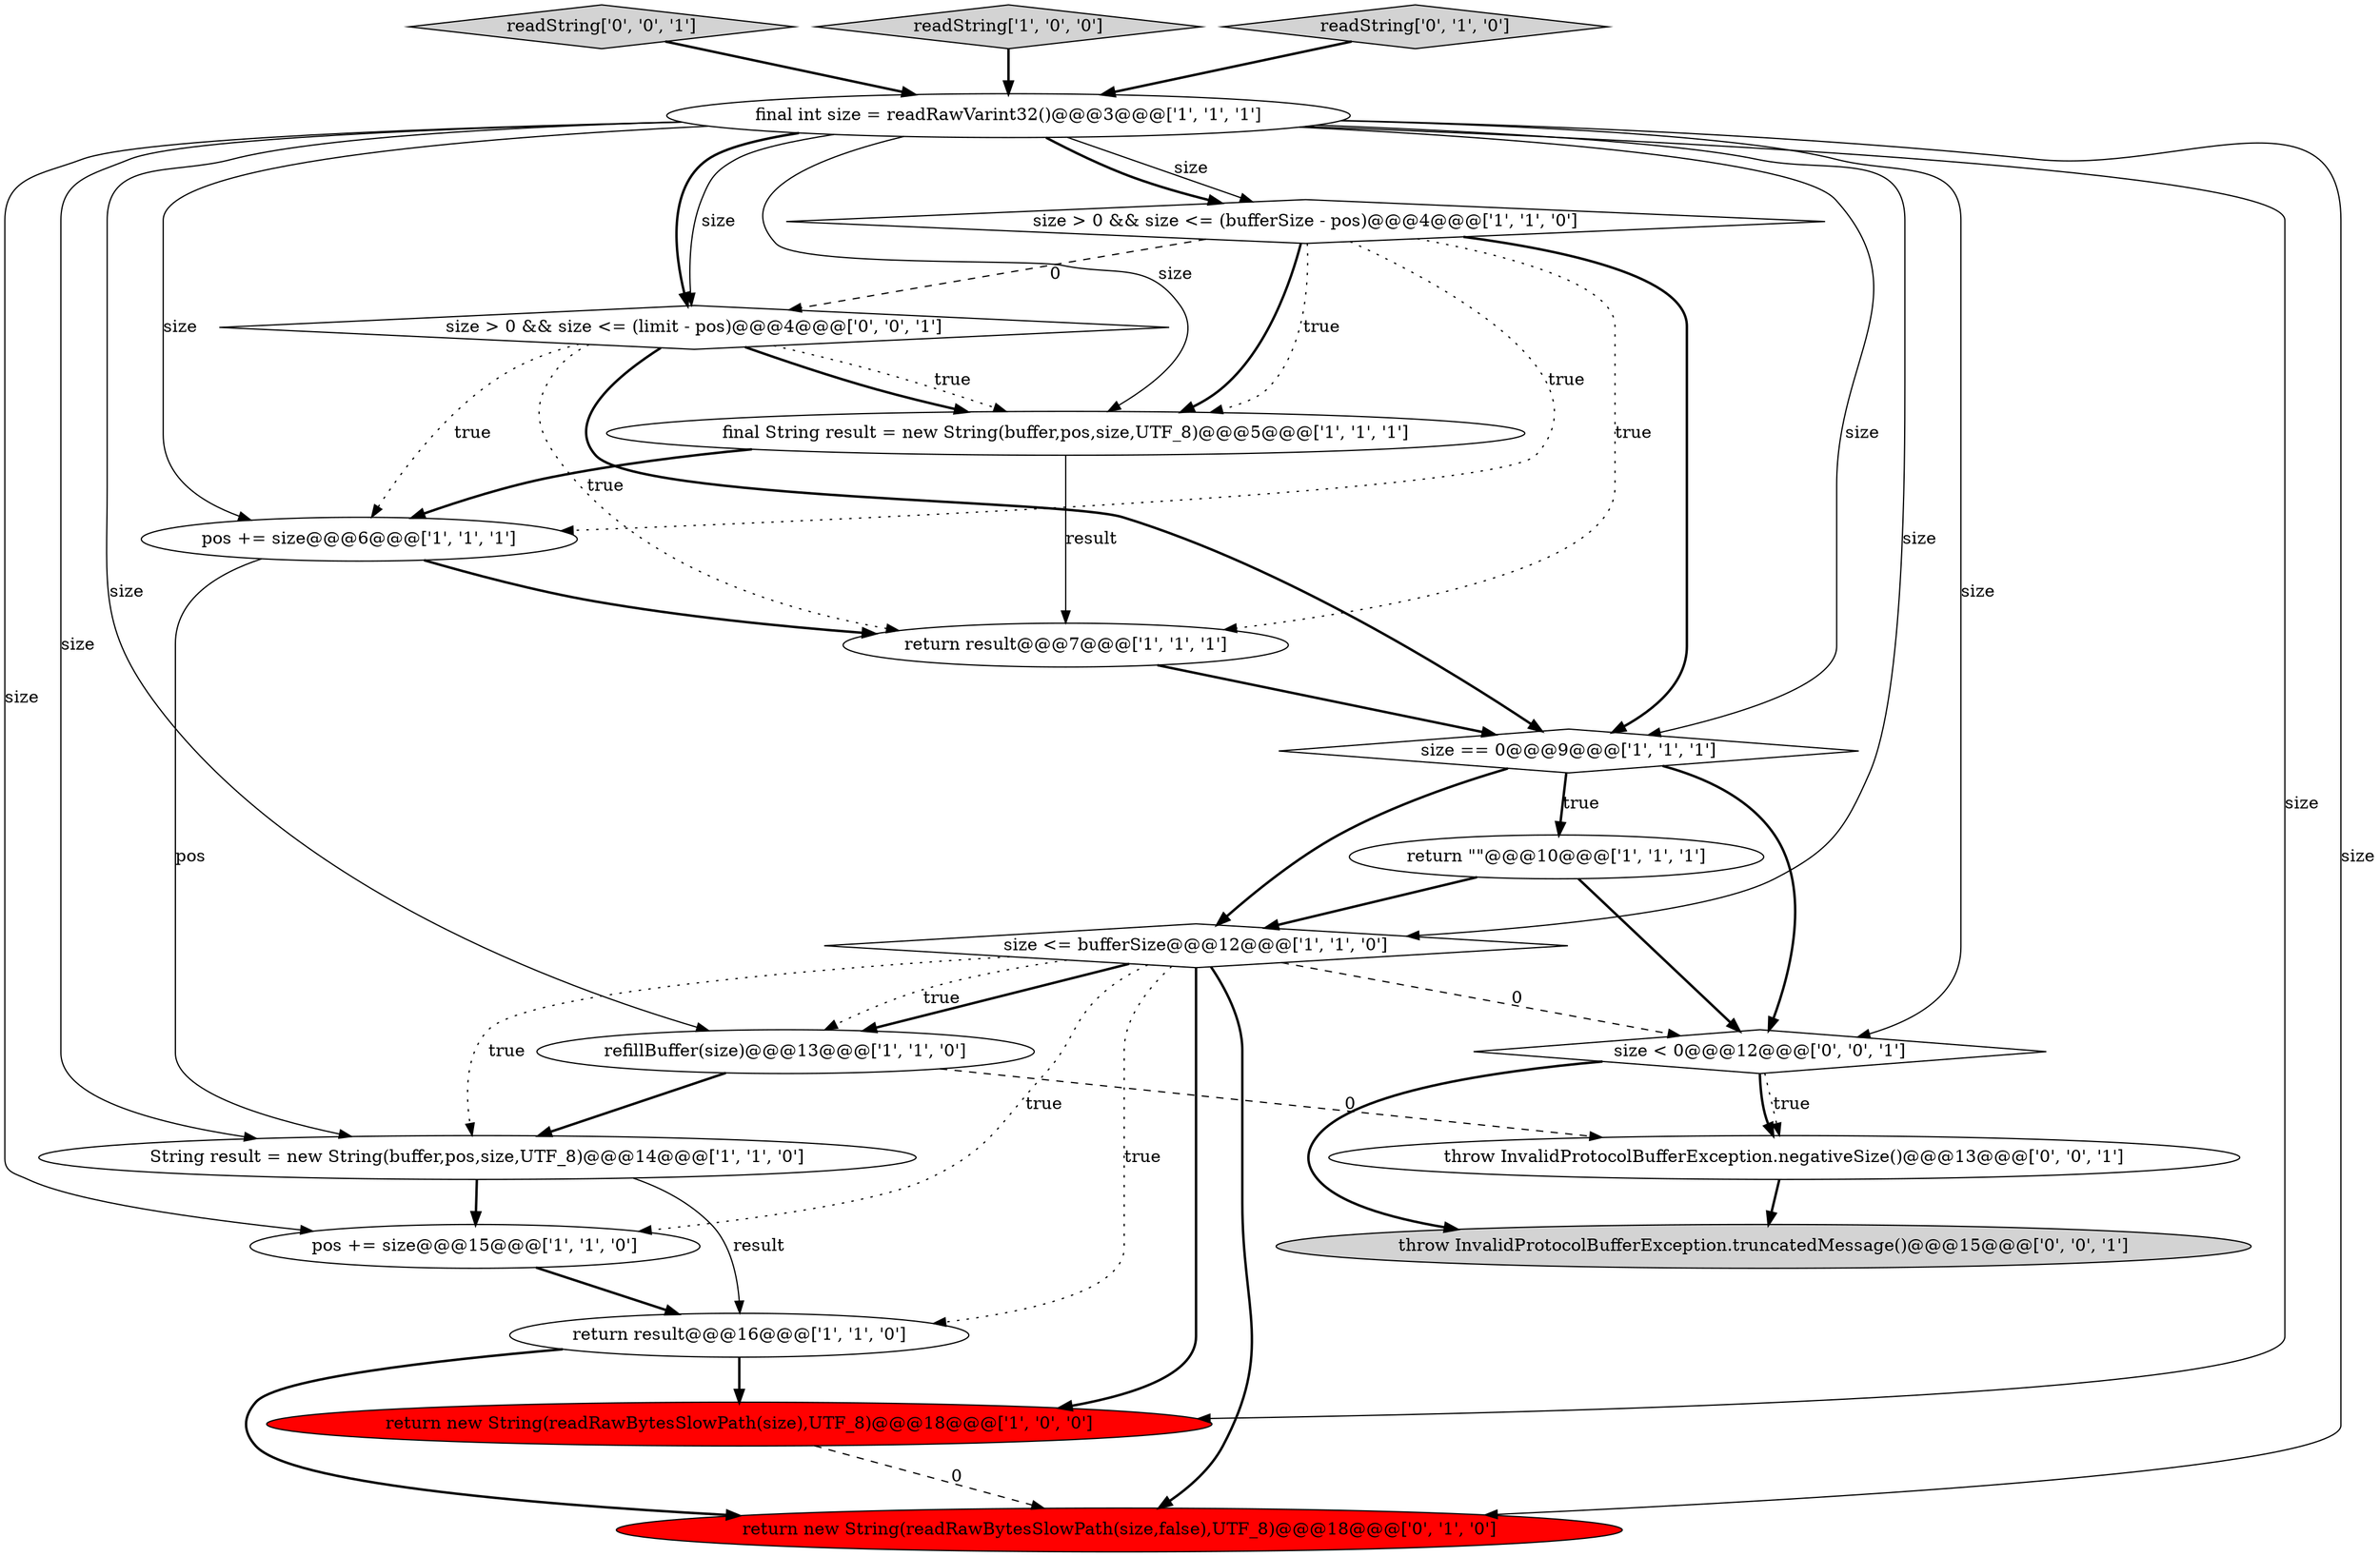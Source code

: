 digraph {
13 [style = filled, label = "pos += size@@@6@@@['1', '1', '1']", fillcolor = white, shape = ellipse image = "AAA0AAABBB1BBB"];
17 [style = filled, label = "throw InvalidProtocolBufferException.truncatedMessage()@@@15@@@['0', '0', '1']", fillcolor = lightgray, shape = ellipse image = "AAA0AAABBB3BBB"];
20 [style = filled, label = "size > 0 && size <= (limit - pos)@@@4@@@['0', '0', '1']", fillcolor = white, shape = diamond image = "AAA0AAABBB3BBB"];
18 [style = filled, label = "readString['0', '0', '1']", fillcolor = lightgray, shape = diamond image = "AAA0AAABBB3BBB"];
4 [style = filled, label = "return new String(readRawBytesSlowPath(size),UTF_8)@@@18@@@['1', '0', '0']", fillcolor = red, shape = ellipse image = "AAA1AAABBB1BBB"];
8 [style = filled, label = "size > 0 && size <= (bufferSize - pos)@@@4@@@['1', '1', '0']", fillcolor = white, shape = diamond image = "AAA0AAABBB1BBB"];
11 [style = filled, label = "final String result = new String(buffer,pos,size,UTF_8)@@@5@@@['1', '1', '1']", fillcolor = white, shape = ellipse image = "AAA0AAABBB1BBB"];
16 [style = filled, label = "throw InvalidProtocolBufferException.negativeSize()@@@13@@@['0', '0', '1']", fillcolor = white, shape = ellipse image = "AAA0AAABBB3BBB"];
3 [style = filled, label = "refillBuffer(size)@@@13@@@['1', '1', '0']", fillcolor = white, shape = ellipse image = "AAA0AAABBB1BBB"];
1 [style = filled, label = "String result = new String(buffer,pos,size,UTF_8)@@@14@@@['1', '1', '0']", fillcolor = white, shape = ellipse image = "AAA0AAABBB1BBB"];
2 [style = filled, label = "final int size = readRawVarint32()@@@3@@@['1', '1', '1']", fillcolor = white, shape = ellipse image = "AAA0AAABBB1BBB"];
7 [style = filled, label = "readString['1', '0', '0']", fillcolor = lightgray, shape = diamond image = "AAA0AAABBB1BBB"];
10 [style = filled, label = "return result@@@7@@@['1', '1', '1']", fillcolor = white, shape = ellipse image = "AAA0AAABBB1BBB"];
6 [style = filled, label = "size == 0@@@9@@@['1', '1', '1']", fillcolor = white, shape = diamond image = "AAA0AAABBB1BBB"];
5 [style = filled, label = "return \"\"@@@10@@@['1', '1', '1']", fillcolor = white, shape = ellipse image = "AAA0AAABBB1BBB"];
12 [style = filled, label = "return result@@@16@@@['1', '1', '0']", fillcolor = white, shape = ellipse image = "AAA0AAABBB1BBB"];
9 [style = filled, label = "pos += size@@@15@@@['1', '1', '0']", fillcolor = white, shape = ellipse image = "AAA0AAABBB1BBB"];
19 [style = filled, label = "size < 0@@@12@@@['0', '0', '1']", fillcolor = white, shape = diamond image = "AAA0AAABBB3BBB"];
0 [style = filled, label = "size <= bufferSize@@@12@@@['1', '1', '0']", fillcolor = white, shape = diamond image = "AAA0AAABBB1BBB"];
15 [style = filled, label = "return new String(readRawBytesSlowPath(size,false),UTF_8)@@@18@@@['0', '1', '0']", fillcolor = red, shape = ellipse image = "AAA1AAABBB2BBB"];
14 [style = filled, label = "readString['0', '1', '0']", fillcolor = lightgray, shape = diamond image = "AAA0AAABBB2BBB"];
11->10 [style = solid, label="result"];
13->10 [style = bold, label=""];
0->3 [style = bold, label=""];
0->12 [style = dotted, label="true"];
2->20 [style = solid, label="size"];
2->11 [style = solid, label="size"];
2->20 [style = bold, label=""];
3->1 [style = bold, label=""];
20->11 [style = dotted, label="true"];
0->19 [style = dashed, label="0"];
12->15 [style = bold, label=""];
8->20 [style = dashed, label="0"];
2->8 [style = solid, label="size"];
2->0 [style = solid, label="size"];
8->6 [style = bold, label=""];
6->0 [style = bold, label=""];
6->19 [style = bold, label=""];
20->6 [style = bold, label=""];
19->17 [style = bold, label=""];
16->17 [style = bold, label=""];
18->2 [style = bold, label=""];
8->10 [style = dotted, label="true"];
2->9 [style = solid, label="size"];
2->6 [style = solid, label="size"];
2->4 [style = solid, label="size"];
10->6 [style = bold, label=""];
0->15 [style = bold, label=""];
2->19 [style = solid, label="size"];
1->9 [style = bold, label=""];
2->15 [style = solid, label="size"];
19->16 [style = bold, label=""];
5->19 [style = bold, label=""];
6->5 [style = bold, label=""];
6->5 [style = dotted, label="true"];
13->1 [style = solid, label="pos"];
5->0 [style = bold, label=""];
12->4 [style = bold, label=""];
0->4 [style = bold, label=""];
7->2 [style = bold, label=""];
4->15 [style = dashed, label="0"];
11->13 [style = bold, label=""];
2->13 [style = solid, label="size"];
20->10 [style = dotted, label="true"];
19->16 [style = dotted, label="true"];
1->12 [style = solid, label="result"];
8->11 [style = dotted, label="true"];
20->13 [style = dotted, label="true"];
14->2 [style = bold, label=""];
2->3 [style = solid, label="size"];
9->12 [style = bold, label=""];
8->13 [style = dotted, label="true"];
0->3 [style = dotted, label="true"];
2->1 [style = solid, label="size"];
8->11 [style = bold, label=""];
0->9 [style = dotted, label="true"];
3->16 [style = dashed, label="0"];
2->8 [style = bold, label=""];
0->1 [style = dotted, label="true"];
20->11 [style = bold, label=""];
}
